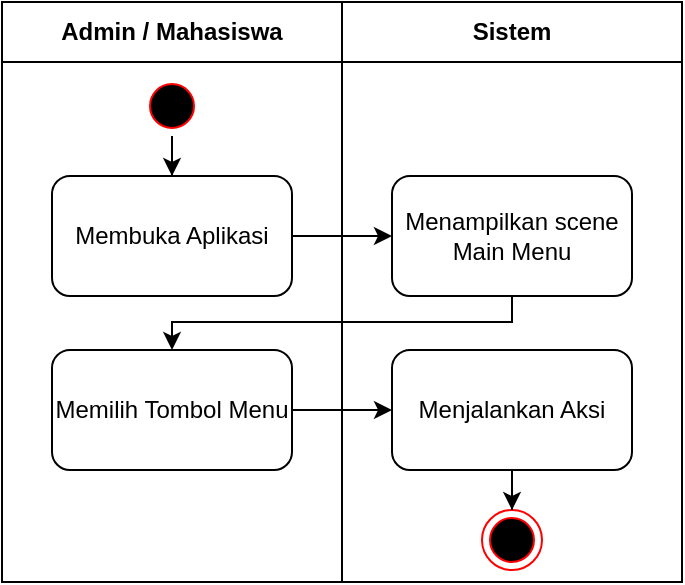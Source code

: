 <mxfile version="24.7.7">
  <diagram name="Halaman-1" id="ja5di5rxCxdpSS6SmVJ2">
    <mxGraphModel dx="352" dy="187" grid="1" gridSize="10" guides="1" tooltips="1" connect="1" arrows="1" fold="1" page="1" pageScale="1" pageWidth="827" pageHeight="1169" math="0" shadow="0">
      <root>
        <mxCell id="0" />
        <mxCell id="1" parent="0" />
        <mxCell id="eCMntf991WsboTFRtivc-1" value="Admin / Mahasiswa" style="swimlane;whiteSpace=wrap;html=1;startSize=30;" parent="1" vertex="1">
          <mxGeometry x="30" y="20" width="170" height="290" as="geometry" />
        </mxCell>
        <mxCell id="eCMntf991WsboTFRtivc-2" style="edgeStyle=orthogonalEdgeStyle;rounded=0;orthogonalLoop=1;jettySize=auto;html=1;entryX=0.5;entryY=0;entryDx=0;entryDy=0;" parent="eCMntf991WsboTFRtivc-1" source="eCMntf991WsboTFRtivc-3" target="eCMntf991WsboTFRtivc-4" edge="1">
          <mxGeometry relative="1" as="geometry" />
        </mxCell>
        <mxCell id="eCMntf991WsboTFRtivc-3" value="" style="ellipse;html=1;shape=startState;fillColor=#000000;strokeColor=#ff0000;" parent="eCMntf991WsboTFRtivc-1" vertex="1">
          <mxGeometry x="70" y="37" width="30" height="30" as="geometry" />
        </mxCell>
        <mxCell id="eCMntf991WsboTFRtivc-4" value="Membuka Aplikasi" style="rounded=1;whiteSpace=wrap;html=1;" parent="eCMntf991WsboTFRtivc-1" vertex="1">
          <mxGeometry x="25" y="87" width="120" height="60" as="geometry" />
        </mxCell>
        <mxCell id="vwtOXJs0-TG3p6yfhGSJ-1" value="Memilih Tombol Menu" style="whiteSpace=wrap;html=1;rounded=1;" parent="eCMntf991WsboTFRtivc-1" vertex="1">
          <mxGeometry x="25" y="174" width="120" height="60" as="geometry" />
        </mxCell>
        <mxCell id="eCMntf991WsboTFRtivc-6" value="Sistem" style="swimlane;whiteSpace=wrap;html=1;startSize=30;" parent="1" vertex="1">
          <mxGeometry x="200" y="20" width="170" height="290" as="geometry" />
        </mxCell>
        <mxCell id="eCMntf991WsboTFRtivc-7" value="Menampilkan scene Main Menu" style="whiteSpace=wrap;html=1;rounded=1;" parent="eCMntf991WsboTFRtivc-6" vertex="1">
          <mxGeometry x="25" y="87" width="120" height="60" as="geometry" />
        </mxCell>
        <mxCell id="vwtOXJs0-TG3p6yfhGSJ-4" value="Menjalankan Aksi" style="whiteSpace=wrap;html=1;rounded=1;" parent="eCMntf991WsboTFRtivc-6" vertex="1">
          <mxGeometry x="25" y="174" width="120" height="60" as="geometry" />
        </mxCell>
        <mxCell id="eCMntf991WsboTFRtivc-10" value="" style="ellipse;html=1;shape=endState;fillColor=#000000;strokeColor=#ff0000;" parent="eCMntf991WsboTFRtivc-6" vertex="1">
          <mxGeometry x="70" y="254" width="30" height="30" as="geometry" />
        </mxCell>
        <mxCell id="vwtOXJs0-TG3p6yfhGSJ-6" style="edgeStyle=orthogonalEdgeStyle;rounded=0;orthogonalLoop=1;jettySize=auto;html=1;entryX=0.5;entryY=0;entryDx=0;entryDy=0;" parent="eCMntf991WsboTFRtivc-6" source="vwtOXJs0-TG3p6yfhGSJ-4" target="eCMntf991WsboTFRtivc-10" edge="1">
          <mxGeometry relative="1" as="geometry" />
        </mxCell>
        <mxCell id="eCMntf991WsboTFRtivc-11" value="" style="edgeStyle=orthogonalEdgeStyle;rounded=0;orthogonalLoop=1;jettySize=auto;html=1;exitX=1;exitY=0.5;exitDx=0;exitDy=0;" parent="1" source="eCMntf991WsboTFRtivc-4" target="eCMntf991WsboTFRtivc-7" edge="1">
          <mxGeometry relative="1" as="geometry">
            <mxPoint x="200" y="150.029" as="sourcePoint" />
          </mxGeometry>
        </mxCell>
        <mxCell id="vwtOXJs0-TG3p6yfhGSJ-5" style="edgeStyle=orthogonalEdgeStyle;rounded=0;orthogonalLoop=1;jettySize=auto;html=1;entryX=0;entryY=0.5;entryDx=0;entryDy=0;" parent="1" source="vwtOXJs0-TG3p6yfhGSJ-1" target="vwtOXJs0-TG3p6yfhGSJ-4" edge="1">
          <mxGeometry relative="1" as="geometry" />
        </mxCell>
        <mxCell id="DOEsO-G66tRgPIqmAW5X-1" style="edgeStyle=orthogonalEdgeStyle;rounded=0;orthogonalLoop=1;jettySize=auto;html=1;entryX=0.5;entryY=0;entryDx=0;entryDy=0;exitX=0.5;exitY=1;exitDx=0;exitDy=0;" edge="1" parent="1" source="eCMntf991WsboTFRtivc-7" target="vwtOXJs0-TG3p6yfhGSJ-1">
          <mxGeometry relative="1" as="geometry">
            <Array as="points">
              <mxPoint x="285" y="180" />
              <mxPoint x="115" y="180" />
            </Array>
          </mxGeometry>
        </mxCell>
      </root>
    </mxGraphModel>
  </diagram>
</mxfile>
